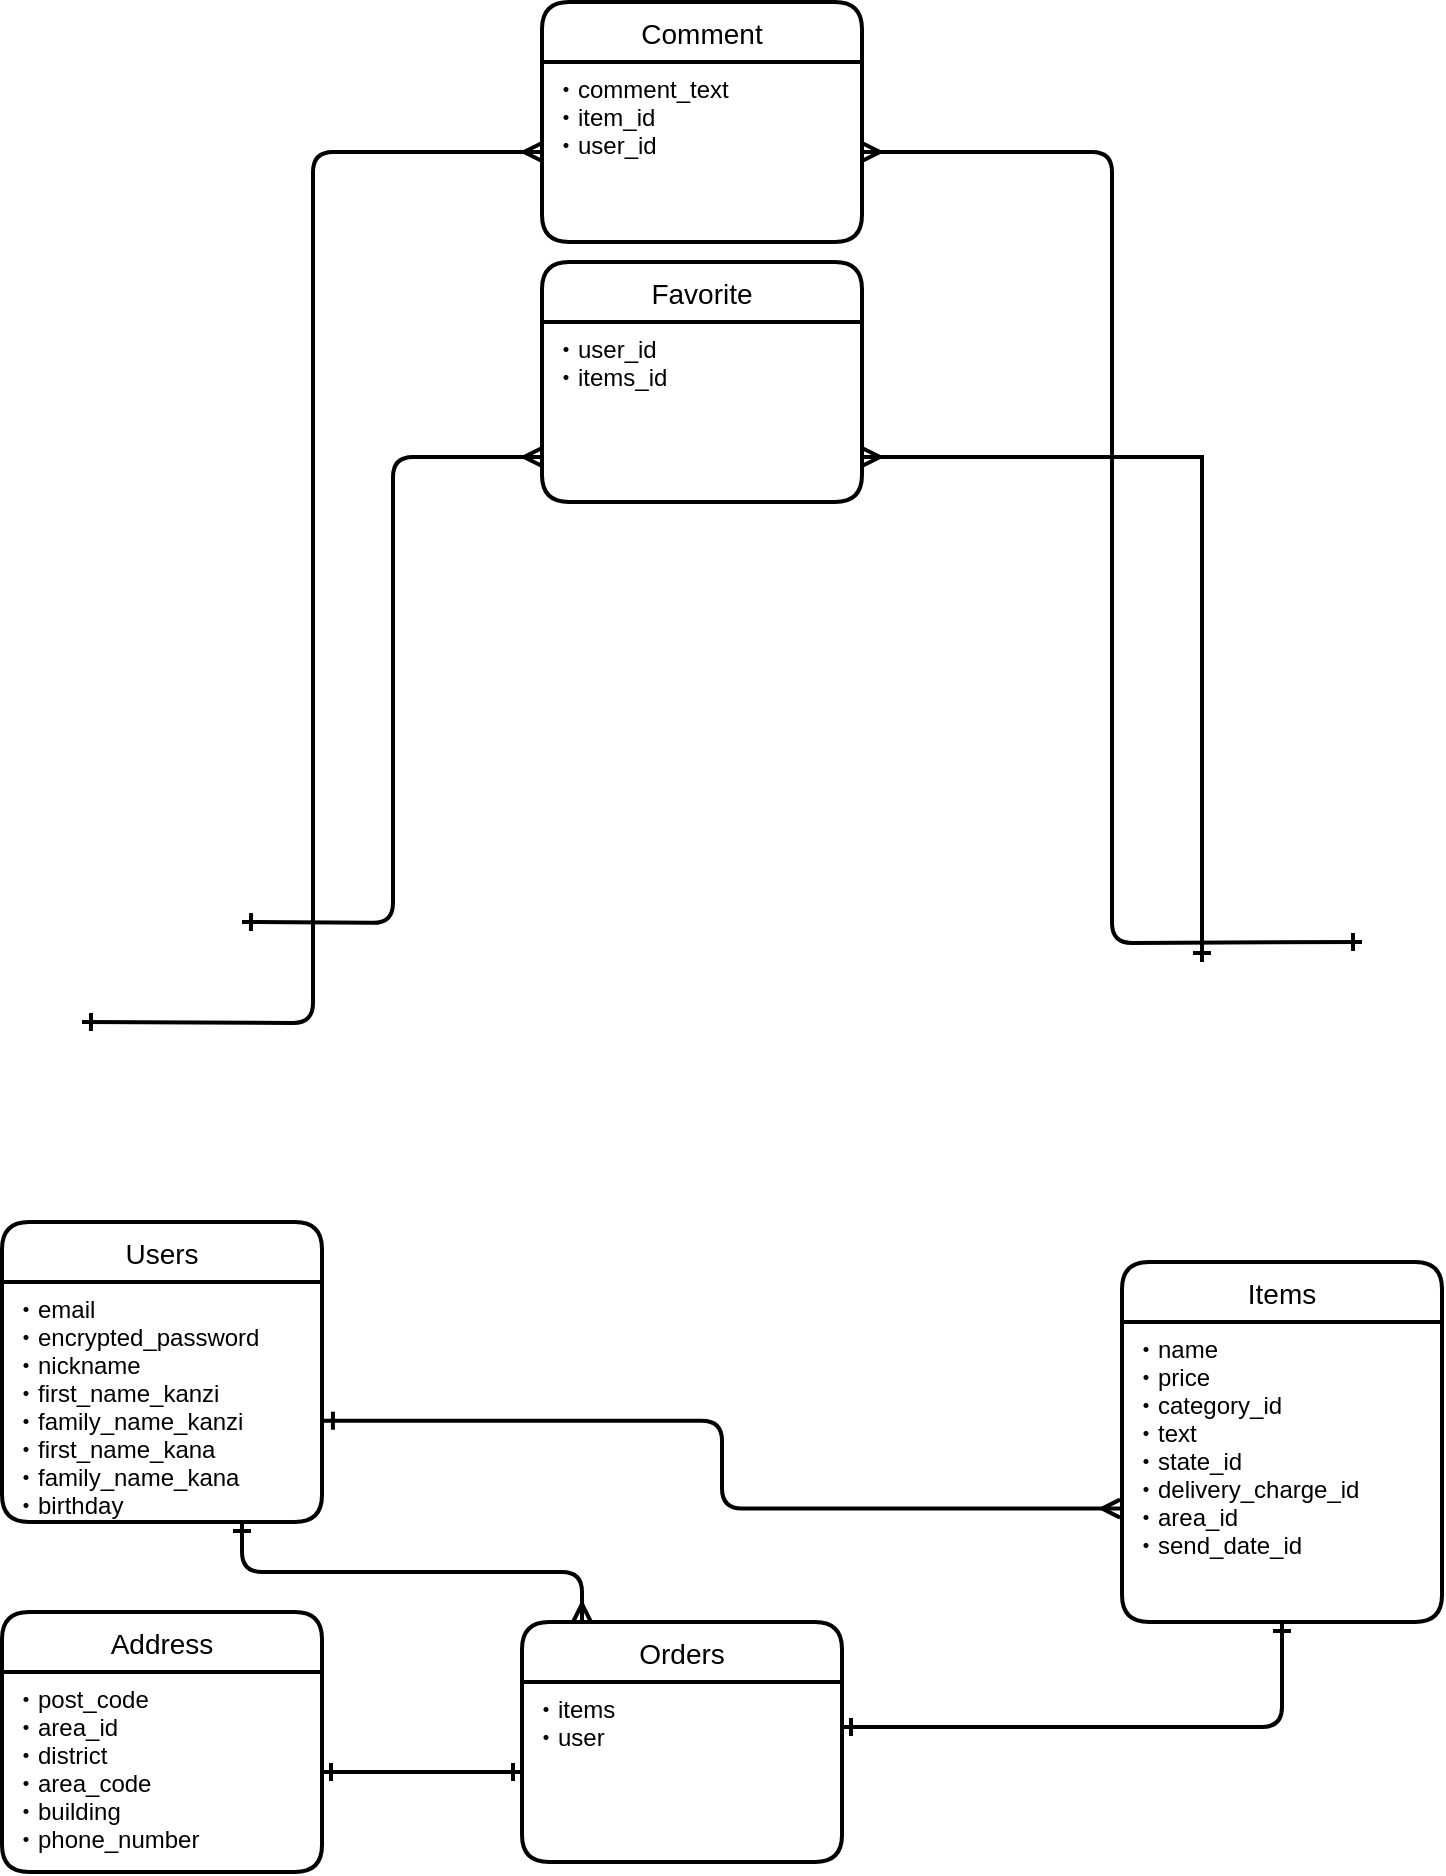 <mxfile version="13.10.0" type="embed">
    <diagram id="_CogqbeZkAKlZ6z_Pqwk" name="ページ1">
        <mxGraphModel dx="943" dy="1863" grid="1" gridSize="10" guides="1" tooltips="1" connect="1" arrows="1" fold="1" page="1" pageScale="1" pageWidth="827" pageHeight="1169" math="0" shadow="0">
            <root>
                <mxCell id="0"/>
                <mxCell id="1" parent="0"/>
                <mxCell id="28" style="edgeStyle=orthogonalEdgeStyle;rounded=1;orthogonalLoop=1;jettySize=auto;html=1;startArrow=ERone;startFill=0;endArrow=ERmany;endFill=0;entryX=0;entryY=0.75;entryDx=0;entryDy=0;strokeWidth=2;" parent="1" target="26" edge="1">
                    <mxGeometry relative="1" as="geometry">
                        <mxPoint x="150" y="30" as="sourcePoint"/>
                    </mxGeometry>
                </mxCell>
                <mxCell id="31" style="edgeStyle=orthogonalEdgeStyle;rounded=1;orthogonalLoop=1;jettySize=auto;html=1;entryX=0;entryY=0.5;entryDx=0;entryDy=0;startArrow=ERone;startFill=0;endArrow=ERmany;endFill=0;strokeWidth=2;" parent="1" target="24" edge="1">
                    <mxGeometry relative="1" as="geometry">
                        <mxPoint x="70" y="80" as="sourcePoint"/>
                    </mxGeometry>
                </mxCell>
                <mxCell id="15" value="Users" style="swimlane;childLayout=stackLayout;horizontal=1;startSize=30;horizontalStack=0;rounded=1;fontSize=14;fontStyle=0;strokeWidth=2;resizeParent=0;resizeLast=1;shadow=0;dashed=0;align=center;" parent="1" vertex="1">
                    <mxGeometry x="30" y="180" width="160" height="150" as="geometry">
                        <mxRectangle x="320" y="360" width="70" height="30" as="alternateBounds"/>
                    </mxGeometry>
                </mxCell>
                <mxCell id="16" value="・email&#10;・encrypted_password&#10;・nickname&#10;・first_name_kanzi&#10;・family_name_kanzi&#10;・first_name_kana&#10;・family_name_kana&#10;・birthday" style="align=left;strokeColor=none;fillColor=none;spacingLeft=4;fontSize=12;verticalAlign=top;resizable=0;rotatable=0;part=1;" parent="15" vertex="1">
                    <mxGeometry y="30" width="160" height="120" as="geometry"/>
                </mxCell>
                <mxCell id="30" style="edgeStyle=orthogonalEdgeStyle;rounded=0;orthogonalLoop=1;jettySize=auto;html=1;entryX=1;entryY=0.75;entryDx=0;entryDy=0;startArrow=ERone;startFill=0;endArrow=ERmany;endFill=0;strokeWidth=2;" parent="1" target="26" edge="1">
                    <mxGeometry relative="1" as="geometry">
                        <mxPoint x="630" y="50" as="sourcePoint"/>
                        <Array as="points">
                            <mxPoint x="630" y="-202"/>
                        </Array>
                    </mxGeometry>
                </mxCell>
                <mxCell id="32" style="edgeStyle=orthogonalEdgeStyle;rounded=1;orthogonalLoop=1;jettySize=auto;html=1;entryX=1;entryY=0.5;entryDx=0;entryDy=0;startArrow=ERone;startFill=0;endArrow=ERmany;endFill=0;strokeWidth=2;" parent="1" target="24" edge="1">
                    <mxGeometry relative="1" as="geometry">
                        <mxPoint x="710" y="40" as="sourcePoint"/>
                    </mxGeometry>
                </mxCell>
                <mxCell id="17" value="Items" style="swimlane;childLayout=stackLayout;horizontal=1;startSize=30;horizontalStack=0;rounded=1;fontSize=14;fontStyle=0;strokeWidth=2;resizeParent=0;resizeLast=1;shadow=0;dashed=0;align=center;" parent="1" vertex="1">
                    <mxGeometry x="590" y="200" width="160" height="180" as="geometry"/>
                </mxCell>
                <mxCell id="18" value="・name&#10;・price &#10;・category_id&#10;・text&#10;・state_id&#10;・delivery_charge_id&#10;・area_id&#10;・send_date_id" style="align=left;strokeColor=none;fillColor=none;spacingLeft=4;fontSize=12;verticalAlign=top;resizable=0;rotatable=0;part=1;" parent="17" vertex="1">
                    <mxGeometry y="30" width="160" height="150" as="geometry"/>
                </mxCell>
                <mxCell id="19" value="Address" style="swimlane;childLayout=stackLayout;horizontal=1;startSize=30;horizontalStack=0;rounded=1;fontSize=14;fontStyle=0;strokeWidth=2;resizeParent=0;resizeLast=1;shadow=0;dashed=0;align=center;" parent="1" vertex="1">
                    <mxGeometry x="30" y="375" width="160" height="130" as="geometry"/>
                </mxCell>
                <mxCell id="20" value="・post_code&#10;・area_id&#10;・district&#10;・area_code&#10;・building&#10;・phone_number &#10;" style="align=left;strokeColor=none;fillColor=none;spacingLeft=4;fontSize=12;verticalAlign=top;resizable=0;rotatable=0;part=1;" parent="19" vertex="1">
                    <mxGeometry y="30" width="160" height="100" as="geometry"/>
                </mxCell>
                <mxCell id="21" value="Orders" style="swimlane;childLayout=stackLayout;horizontal=1;startSize=30;horizontalStack=0;rounded=1;fontSize=14;fontStyle=0;strokeWidth=2;resizeParent=0;resizeLast=1;shadow=0;dashed=0;align=center;" parent="1" vertex="1">
                    <mxGeometry x="290" y="380" width="160" height="120" as="geometry"/>
                </mxCell>
                <mxCell id="22" value="・items&#10;・user" style="align=left;strokeColor=none;fillColor=none;spacingLeft=4;fontSize=12;verticalAlign=top;resizable=0;rotatable=0;part=1;labelBackgroundColor=none;" parent="21" vertex="1">
                    <mxGeometry y="30" width="160" height="90" as="geometry"/>
                </mxCell>
                <mxCell id="23" value="Comment" style="swimlane;childLayout=stackLayout;horizontal=1;startSize=30;horizontalStack=0;rounded=1;fontSize=14;fontStyle=0;strokeWidth=2;resizeParent=0;resizeLast=1;shadow=0;dashed=0;align=center;" parent="1" vertex="1">
                    <mxGeometry x="300" y="-430" width="160" height="120" as="geometry"/>
                </mxCell>
                <mxCell id="24" value="・comment_text&#10;・item_id&#10;・user_id" style="align=left;strokeColor=none;fillColor=none;spacingLeft=4;fontSize=12;verticalAlign=top;resizable=0;rotatable=0;part=1;" parent="23" vertex="1">
                    <mxGeometry y="30" width="160" height="90" as="geometry"/>
                </mxCell>
                <mxCell id="25" value="Favorite" style="swimlane;childLayout=stackLayout;horizontal=1;startSize=30;horizontalStack=0;rounded=1;fontSize=14;fontStyle=0;strokeWidth=2;resizeParent=0;resizeLast=1;shadow=0;dashed=0;align=center;" parent="1" vertex="1">
                    <mxGeometry x="300" y="-300" width="160" height="120" as="geometry"/>
                </mxCell>
                <mxCell id="26" value="・user_id&#10;・items_id" style="align=left;strokeColor=none;fillColor=none;spacingLeft=4;fontSize=12;verticalAlign=top;resizable=0;rotatable=0;part=1;" parent="25" vertex="1">
                    <mxGeometry y="30" width="160" height="90" as="geometry"/>
                </mxCell>
                <mxCell id="35" style="edgeStyle=orthogonalEdgeStyle;rounded=1;orthogonalLoop=1;jettySize=auto;html=1;exitX=1;exitY=0.25;exitDx=0;exitDy=0;startArrow=ERone;startFill=0;endArrow=ERone;endFill=0;strokeWidth=2;" parent="1" source="22" target="18" edge="1">
                    <mxGeometry relative="1" as="geometry"/>
                </mxCell>
                <mxCell id="36" style="edgeStyle=orthogonalEdgeStyle;rounded=1;orthogonalLoop=1;jettySize=auto;html=1;exitX=1;exitY=0.5;exitDx=0;exitDy=0;startArrow=ERone;startFill=0;endArrow=ERone;endFill=0;strokeWidth=2;" parent="1" source="20" target="22" edge="1">
                    <mxGeometry relative="1" as="geometry"/>
                </mxCell>
                <mxCell id="37" style="edgeStyle=orthogonalEdgeStyle;rounded=1;orthogonalLoop=1;jettySize=auto;html=1;exitX=1.006;exitY=0.578;exitDx=0;exitDy=0;entryX=-0.006;entryY=0.622;entryDx=0;entryDy=0;entryPerimeter=0;startArrow=ERone;startFill=0;endArrow=ERmany;endFill=0;strokeWidth=2;exitPerimeter=0;" parent="1" source="16" target="18" edge="1">
                    <mxGeometry relative="1" as="geometry"/>
                </mxCell>
                <mxCell id="39" style="edgeStyle=orthogonalEdgeStyle;rounded=1;orthogonalLoop=1;jettySize=auto;html=1;exitX=0.75;exitY=1;exitDx=0;exitDy=0;startArrow=ERone;startFill=0;endArrow=ERmany;endFill=0;strokeWidth=2;" parent="1" source="16" edge="1">
                    <mxGeometry relative="1" as="geometry">
                        <mxPoint x="320" y="380" as="targetPoint"/>
                        <Array as="points">
                            <mxPoint x="150" y="355"/>
                            <mxPoint x="320" y="355"/>
                            <mxPoint x="320" y="380"/>
                        </Array>
                    </mxGeometry>
                </mxCell>
            </root>
        </mxGraphModel>
    </diagram>
</mxfile>